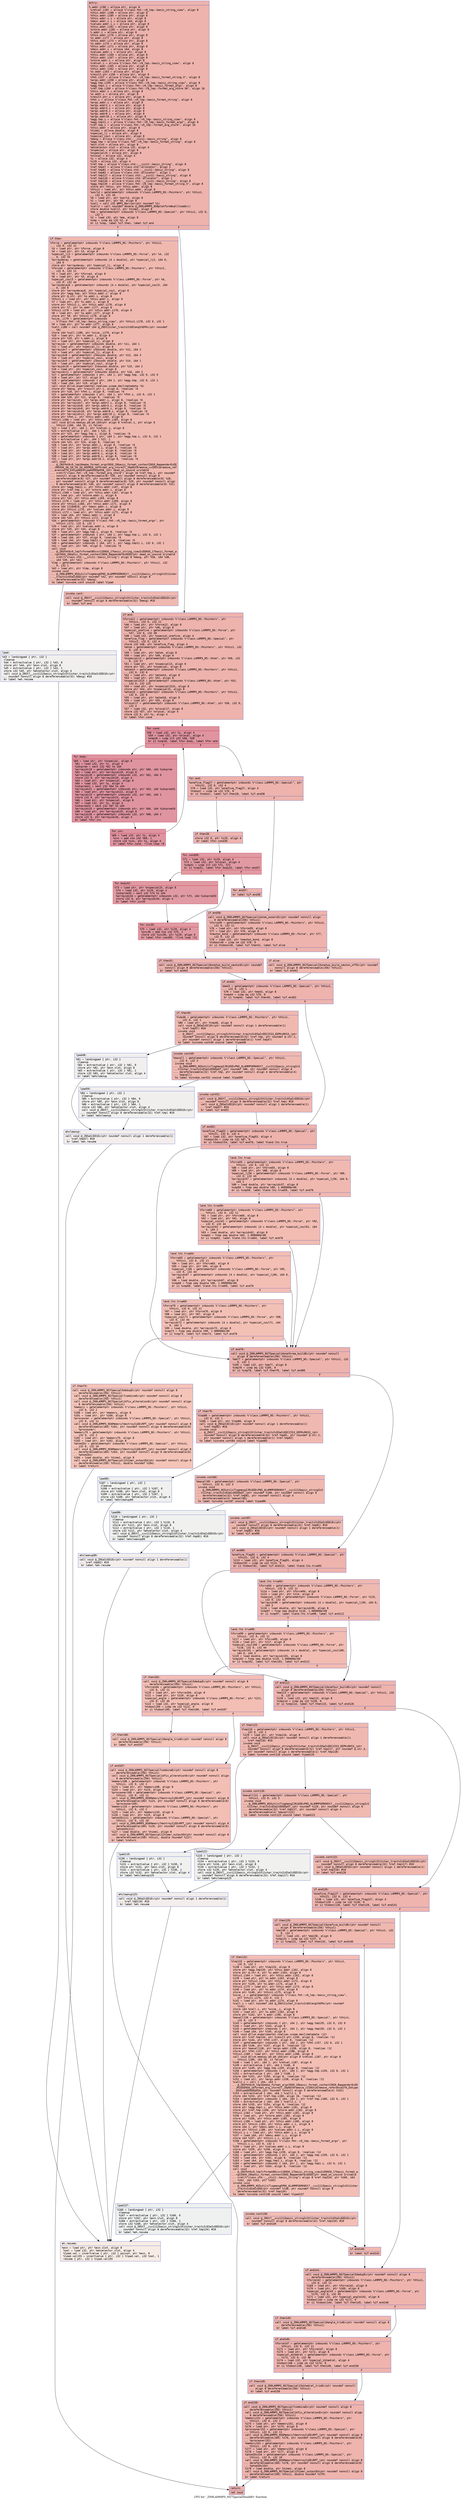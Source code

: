 digraph "CFG for '_ZN9LAMMPS_NS7Special5buildEv' function" {
	label="CFG for '_ZN9LAMMPS_NS7Special5buildEv' function";

	Node0x555def7996d0 [shape=record,color="#3d50c3ff", style=filled, fillcolor="#d6524470" fontname="Courier",label="{entry:\l|  %.addr.i190 = alloca ptr, align 8\l  %retval.i187 = alloca %\"class.fmt::v9_lmp::basic_string_view\", align 8\l  %this.addr.i188 = alloca ptr, align 8\l  %this.addr.i185 = alloca ptr, align 8\l  %this.addr.i.i = alloca ptr, align 8\l  %desc.addr.i.i = alloca i64, align 8\l  %values.addr.i.i = alloca ptr, align 8\l  %this.addr.i181 = alloca ptr, align 8\l  %store.addr.i182 = alloca ptr, align 8\l  %.addr.i = alloca ptr, align 8\l  %this.addr.i176 = alloca ptr, align 8\l  %s.addr.i177 = alloca ptr, align 8\l  %this.addr.i173 = alloca ptr, align 8\l  %s.addr.i174 = alloca ptr, align 8\l  %this.addr.i171 = alloca ptr, align 8\l  %desc.addr.i = alloca i64, align 8\l  %values.addr.i = alloca ptr, align 8\l  %this.addr.i169 = alloca ptr, align 8\l  %this.addr.i167 = alloca ptr, align 8\l  %store.addr.i = alloca ptr, align 8\l  %retval.i = alloca %\"class.fmt::v9_lmp::basic_string_view\", align 8\l  %this.addr.i165 = alloca ptr, align 8\l  %this.addr.i162 = alloca ptr, align 8\l  %s.addr.i163 = alloca ptr, align 8\l  %result.ptr.i156 = alloca ptr, align 8\l  %fmt.i157 = alloca %\"class.fmt::v9_lmp::basic_format_string.3\", align 8\l  %args.addr.i158 = alloca ptr, align 8\l  %agg.tmp.i159 = alloca %\"class.fmt::v9_lmp::basic_string_view\", align 8\l  %agg.tmp1.i = alloca %\"class.fmt::v9_lmp::basic_format_args\", align 8\l  %ref.tmp.i160 = alloca %\"class.fmt::v9_lmp::format_arg_store.36\", align 16\l  %this.addr.i = alloca ptr, align 8\l  %s.addr.i = alloca ptr, align 8\l  %result.ptr.i = alloca ptr, align 8\l  %fmt.i = alloca %\"class.fmt::v9_lmp::basic_format_string\", align 8\l  %args.addr.i = alloca ptr, align 8\l  %args.addr2.i = alloca ptr, align 8\l  %args.addr4.i = alloca ptr, align 8\l  %args.addr6.i = alloca ptr, align 8\l  %args.addr8.i = alloca ptr, align 8\l  %args.addr10.i = alloca ptr, align 8\l  %agg.tmp.i = alloca %\"class.fmt::v9_lmp::basic_string_view\", align 8\l  %agg.tmp11.i = alloca %\"class.fmt::v9_lmp::basic_format_args\", align 8\l  %ref.tmp.i = alloca %\"class.fmt::v9_lmp::format_arg_store\", align 16\l  %this.addr = alloca ptr, align 8\l  %time1 = alloca double, align 8\l  %special_lj = alloca ptr, align 8\l  %special_coul = alloca ptr, align 8\l  %mesg = alloca %\"class.std::__cxx11::basic_string\", align 8\l  %agg.tmp = alloca %\"class.fmt::v9_lmp::basic_format_string\", align 8\l  %exn.slot = alloca ptr, align 8\l  %ehselector.slot = alloca i32, align 4\l  %nspecial = alloca ptr, align 8\l  %nspecial15 = alloca ptr, align 8\l  %nlocal = alloca i32, align 4\l  %i = alloca i32, align 4\l  %i29 = alloca i32, align 4\l  %ref.tmp = alloca %\"class.std::__cxx11::basic_string\", align 8\l  %ref.tmp47 = alloca %\"class.std::allocator\", align 1\l  %ref.tmp81 = alloca %\"class.std::__cxx11::basic_string\", align 8\l  %ref.tmp82 = alloca %\"class.std::allocator\", align 1\l  %ref.tmp117 = alloca %\"class.std::__cxx11::basic_string\", align 8\l  %ref.tmp118 = alloca %\"class.std::allocator\", align 1\l  %ref.tmp134 = alloca %\"class.std::__cxx11::basic_string\", align 8\l  %agg.tmp135 = alloca %\"class.fmt::v9_lmp::basic_format_string.3\", align 8\l  store ptr %this, ptr %this.addr, align 8\l  %this1 = load ptr, ptr %this.addr, align 8\l  %world = getelementptr inbounds %\"class.LAMMPS_NS::Pointers\", ptr %this1,\l... i32 0, i32 16\l  %0 = load ptr, ptr %world, align 8\l  %1 = load ptr, ptr %0, align 8\l  %call = call i32 @MPI_Barrier(ptr noundef %1)\l  %call2 = call noundef double @_ZN9LAMMPS_NS8platform8walltimeEv()\l  store double %call2, ptr %time1, align 8\l  %me = getelementptr inbounds %\"class.LAMMPS_NS::Special\", ptr %this1, i32 0,\l... i32 1\l  %2 = load i32, ptr %me, align 8\l  %cmp = icmp eq i32 %2, 0\l  br i1 %cmp, label %if.then, label %if.end\l|{<s0>T|<s1>F}}"];
	Node0x555def7996d0:s0 -> Node0x555def79e360[tooltip="entry -> if.then\nProbability 37.50%" ];
	Node0x555def7996d0:s1 -> Node0x555def79e3d0[tooltip="entry -> if.end\nProbability 62.50%" ];
	Node0x555def79e360 [shape=record,color="#3d50c3ff", style=filled, fillcolor="#de614d70" fontname="Courier",label="{if.then:\l|  %force = getelementptr inbounds %\"class.LAMMPS_NS::Pointers\", ptr %this1,\l... i32 0, i32 11\l  %3 = load ptr, ptr %force, align 8\l  %4 = load ptr, ptr %3, align 8\l  %special_lj3 = getelementptr inbounds %\"class.LAMMPS_NS::Force\", ptr %4, i32\l... 0, i32 43\l  %arraydecay = getelementptr inbounds [4 x double], ptr %special_lj3, i64 0,\l... i64 0\l  store ptr %arraydecay, ptr %special_lj, align 8\l  %force4 = getelementptr inbounds %\"class.LAMMPS_NS::Pointers\", ptr %this1,\l... i32 0, i32 11\l  %5 = load ptr, ptr %force4, align 8\l  %6 = load ptr, ptr %5, align 8\l  %special_coul5 = getelementptr inbounds %\"class.LAMMPS_NS::Force\", ptr %6,\l... i32 0, i32 44\l  %arraydecay6 = getelementptr inbounds [4 x double], ptr %special_coul5, i64\l... 0, i64 0\l  store ptr %arraydecay6, ptr %special_coul, align 8\l  store ptr %agg.tmp, ptr %this.addr.i, align 8\l  store ptr @.str, ptr %s.addr.i, align 8\l  %this1.i = load ptr, ptr %this.addr.i, align 8\l  %7 = load ptr, ptr %s.addr.i, align 8\l  store ptr %this1.i, ptr %this.addr.i176, align 8\l  store ptr %7, ptr %s.addr.i177, align 8\l  %this1.i178 = load ptr, ptr %this.addr.i176, align 8\l  %8 = load ptr, ptr %s.addr.i177, align 8\l  store ptr %8, ptr %this1.i178, align 8\l  %size_.i179 = getelementptr inbounds\l... %\"class.fmt::v9_lmp::basic_string_view\", ptr %this1.i178, i32 0, i32 1\l  %9 = load ptr, ptr %s.addr.i177, align 8\l  %call.i180 = call noundef i64 @_ZNSt11char_traitsIcE6lengthEPKc(ptr noundef\l... %9)\l  store i64 %call.i180, ptr %size_.i179, align 8\l  %10 = load ptr, ptr %s.addr.i, align 8\l  store ptr %10, ptr %.addr.i, align 8\l  %11 = load ptr, ptr %special_lj, align 8\l  %arrayidx = getelementptr inbounds double, ptr %11, i64 1\l  %12 = load ptr, ptr %special_lj, align 8\l  %arrayidx7 = getelementptr inbounds double, ptr %12, i64 2\l  %13 = load ptr, ptr %special_lj, align 8\l  %arrayidx8 = getelementptr inbounds double, ptr %13, i64 3\l  %14 = load ptr, ptr %special_coul, align 8\l  %arrayidx9 = getelementptr inbounds double, ptr %14, i64 1\l  %15 = load ptr, ptr %special_coul, align 8\l  %arrayidx10 = getelementptr inbounds double, ptr %15, i64 2\l  %16 = load ptr, ptr %special_coul, align 8\l  %arrayidx11 = getelementptr inbounds double, ptr %16, i64 3\l  %17 = getelementptr inbounds \{ ptr, i64 \}, ptr %agg.tmp, i32 0, i32 0\l  %18 = load ptr, ptr %17, align 8\l  %19 = getelementptr inbounds \{ ptr, i64 \}, ptr %agg.tmp, i32 0, i32 1\l  %20 = load i64, ptr %19, align 8\l  call void @llvm.experimental.noalias.scope.decl(metadata !6)\l  store ptr %mesg, ptr %result.ptr.i, align 8, !noalias !6\l  store ptr %18, ptr %fmt.i, align 8, !noalias !6\l  %21 = getelementptr inbounds \{ ptr, i64 \}, ptr %fmt.i, i32 0, i32 1\l  store i64 %20, ptr %21, align 8, !noalias !6\l  store ptr %arrayidx, ptr %args.addr.i, align 8, !noalias !6\l  store ptr %arrayidx7, ptr %args.addr2.i, align 8, !noalias !6\l  store ptr %arrayidx8, ptr %args.addr4.i, align 8, !noalias !6\l  store ptr %arrayidx9, ptr %args.addr6.i, align 8, !noalias !6\l  store ptr %arrayidx10, ptr %args.addr8.i, align 8, !noalias !6\l  store ptr %arrayidx11, ptr %args.addr10.i, align 8, !noalias !6\l  store ptr %fmt.i, ptr %this.addr.i165, align 8\l  %this1.i166 = load ptr, ptr %this.addr.i165, align 8\l  call void @llvm.memcpy.p0.p0.i64(ptr align 8 %retval.i, ptr align 8\l... %this1.i166, i64 16, i1 false)\l  %22 = load \{ ptr, i64 \}, ptr %retval.i, align 8\l  %23 = extractvalue \{ ptr, i64 \} %22, 0\l  store ptr %23, ptr %agg.tmp.i, align 8, !noalias !6\l  %24 = getelementptr inbounds \{ ptr, i64 \}, ptr %agg.tmp.i, i32 0, i32 1\l  %25 = extractvalue \{ ptr, i64 \} %22, 1\l  store i64 %25, ptr %24, align 8, !noalias !6\l  %26 = load ptr, ptr %args.addr.i, align 8, !noalias !6\l  %27 = load ptr, ptr %args.addr2.i, align 8, !noalias !6\l  %28 = load ptr, ptr %args.addr4.i, align 8, !noalias !6\l  %29 = load ptr, ptr %args.addr6.i, align 8, !noalias !6\l  %30 = load ptr, ptr %args.addr8.i, align 8, !noalias !6\l  %31 = load ptr, ptr %args.addr10.i, align 8, !noalias !6\l  call void\l... @_ZN3fmt6v9_lmp16make_format_argsINS0_20basic_format_contextINS0_8appenderEcEE\l...JRKdS6_S6_S6_S6_S6_EEENS0_16format_arg_storeIT_JDpNSt9remove_cvINSt16remove_ref\l...erenceIT0_E4typeEE4typeEEEEDpOSB_(ptr dead_on_unwind writable\l... sret(%\"class.fmt::v9_lmp::format_arg_store\") align 16 %ref.tmp.i, ptr noundef\l... nonnull align 8 dereferenceable(8) %26, ptr noundef nonnull align 8\l... dereferenceable(8) %27, ptr noundef nonnull align 8 dereferenceable(8) %28,\l... ptr noundef nonnull align 8 dereferenceable(8) %29, ptr noundef nonnull align\l... 8 dereferenceable(8) %30, ptr noundef nonnull align 8 dereferenceable(8) %31)\l  store ptr %agg.tmp11.i, ptr %this.addr.i167, align 8\l  store ptr %ref.tmp.i, ptr %store.addr.i, align 8\l  %this1.i168 = load ptr, ptr %this.addr.i167, align 8\l  %32 = load ptr, ptr %store.addr.i, align 8\l  store ptr %32, ptr %this.addr.i169, align 8\l  %this1.i170 = load ptr, ptr %this.addr.i169, align 8\l  store ptr %this1.i168, ptr %this.addr.i171, align 8\l  store i64 11184810, ptr %desc.addr.i, align 8\l  store ptr %this1.i170, ptr %values.addr.i, align 8\l  %this1.i172 = load ptr, ptr %this.addr.i171, align 8\l  %33 = load i64, ptr %desc.addr.i, align 8\l  store i64 %33, ptr %this1.i172, align 8\l  %34 = getelementptr inbounds %\"class.fmt::v9_lmp::basic_format_args\", ptr\l... %this1.i172, i32 0, i32 1\l  %35 = load ptr, ptr %values.addr.i, align 8\l  store ptr %35, ptr %34, align 8\l  %36 = load ptr, ptr %agg.tmp.i, align 8, !noalias !6\l  %37 = getelementptr inbounds \{ ptr, i64 \}, ptr %agg.tmp.i, i32 0, i32 1\l  %38 = load i64, ptr %37, align 8, !noalias !6\l  %39 = load i64, ptr %agg.tmp11.i, align 8, !noalias !6\l  %40 = getelementptr inbounds \{ i64, ptr \}, ptr %agg.tmp11.i, i32 0, i32 1\l  %41 = load ptr, ptr %40, align 8, !noalias !6\l  call void\l... @_ZN3fmt6v9_lmp7vformatB5cxx11ENS0_17basic_string_viewIcEENS0_17basic_format_a\l...rgsINS0_20basic_format_contextINS0_8appenderEcEEEE(ptr dead_on_unwind writable\l... sret(%\"class.std::__cxx11::basic_string\") align 8 %mesg, ptr %36, i64 %38,\l... i64 %39, ptr %41)\l  %lmp = getelementptr inbounds %\"class.LAMMPS_NS::Pointers\", ptr %this1, i32\l... 0, i32 1\l  %42 = load ptr, ptr %lmp, align 8\l  invoke void\l... @_ZN9LAMMPS_NS5utils7logmesgEPNS_6LAMMPSERKNSt7__cxx1112basic_stringIcSt11char\l..._traitsIcESaIcEEE(ptr noundef %42, ptr noundef nonnull align 8\l... dereferenceable(32) %mesg)\l          to label %invoke.cont unwind label %lpad\l}"];
	Node0x555def79e360 -> Node0x555def7a4380[tooltip="if.then -> invoke.cont\nProbability 100.00%" ];
	Node0x555def79e360 -> Node0x555def7a4430[tooltip="if.then -> lpad\nProbability 0.00%" ];
	Node0x555def7a4380 [shape=record,color="#3d50c3ff", style=filled, fillcolor="#de614d70" fontname="Courier",label="{invoke.cont:\l|  call void @_ZNSt7__cxx1112basic_stringIcSt11char_traitsIcESaIcEED1Ev(ptr\l... noundef nonnull align 8 dereferenceable(32) %mesg) #10\l  br label %if.end\l}"];
	Node0x555def7a4380 -> Node0x555def79e3d0[tooltip="invoke.cont -> if.end\nProbability 100.00%" ];
	Node0x555def7a4430 [shape=record,color="#3d50c3ff", style=filled, fillcolor="#e0dbd870" fontname="Courier",label="{lpad:\l|  %43 = landingpad \{ ptr, i32 \}\l          cleanup\l  %44 = extractvalue \{ ptr, i32 \} %43, 0\l  store ptr %44, ptr %exn.slot, align 8\l  %45 = extractvalue \{ ptr, i32 \} %43, 1\l  store i32 %45, ptr %ehselector.slot, align 4\l  call void @_ZNSt7__cxx1112basic_stringIcSt11char_traitsIcESaIcEED1Ev(ptr\l... noundef nonnull align 8 dereferenceable(32) %mesg) #10\l  br label %eh.resume\l}"];
	Node0x555def7a4430 -> Node0x555def79cd40[tooltip="lpad -> eh.resume\nProbability 100.00%" ];
	Node0x555def79e3d0 [shape=record,color="#3d50c3ff", style=filled, fillcolor="#d6524470" fontname="Courier",label="{if.end:\l|  %force12 = getelementptr inbounds %\"class.LAMMPS_NS::Pointers\", ptr\l... %this1, i32 0, i32 11\l  %46 = load ptr, ptr %force12, align 8\l  %47 = load ptr, ptr %46, align 8\l  %special_onefive = getelementptr inbounds %\"class.LAMMPS_NS::Force\", ptr\l... %47, i32 0, i32 48\l  %48 = load i32, ptr %special_onefive, align 4\l  %onefive_flag = getelementptr inbounds %\"class.LAMMPS_NS::Special\", ptr\l... %this1, i32 0, i32 4\l  store i32 %48, ptr %onefive_flag, align 4\l  %atom = getelementptr inbounds %\"class.LAMMPS_NS::Pointers\", ptr %this1, i32\l... 0, i32 6\l  %49 = load ptr, ptr %atom, align 8\l  %50 = load ptr, ptr %49, align 8\l  %nspecial13 = getelementptr inbounds %\"class.LAMMPS_NS::Atom\", ptr %50, i32\l... 0, i32 57\l  %51 = load ptr, ptr %nspecial13, align 8\l  store ptr %51, ptr %nspecial, align 8\l  %atom14 = getelementptr inbounds %\"class.LAMMPS_NS::Pointers\", ptr %this1,\l... i32 0, i32 6\l  %52 = load ptr, ptr %atom14, align 8\l  %53 = load ptr, ptr %52, align 8\l  %nspecial1515 = getelementptr inbounds %\"class.LAMMPS_NS::Atom\", ptr %53,\l... i32 0, i32 123\l  %54 = load ptr, ptr %nspecial1515, align 8\l  store ptr %54, ptr %nspecial15, align 8\l  %atom16 = getelementptr inbounds %\"class.LAMMPS_NS::Pointers\", ptr %this1,\l... i32 0, i32 6\l  %55 = load ptr, ptr %atom16, align 8\l  %56 = load ptr, ptr %55, align 8\l  %nlocal17 = getelementptr inbounds %\"class.LAMMPS_NS::Atom\", ptr %56, i32 0,\l... i32 4\l  %57 = load i32, ptr %nlocal17, align 8\l  store i32 %57, ptr %nlocal, align 4\l  store i32 0, ptr %i, align 4\l  br label %for.cond\l}"];
	Node0x555def79e3d0 -> Node0x555def7a6da0[tooltip="if.end -> for.cond\nProbability 100.00%" ];
	Node0x555def7a6da0 [shape=record,color="#b70d28ff", style=filled, fillcolor="#b70d2870" fontname="Courier",label="{for.cond:\l|  %58 = load i32, ptr %i, align 4\l  %59 = load i32, ptr %nlocal, align 4\l  %cmp18 = icmp slt i32 %58, %59\l  br i1 %cmp18, label %for.body, label %for.end\l|{<s0>T|<s1>F}}"];
	Node0x555def7a6da0:s0 -> Node0x555def7a7040[tooltip="for.cond -> for.body\nProbability 96.88%" ];
	Node0x555def7a6da0:s1 -> Node0x555def7a70c0[tooltip="for.cond -> for.end\nProbability 3.12%" ];
	Node0x555def7a7040 [shape=record,color="#b70d28ff", style=filled, fillcolor="#b70d2870" fontname="Courier",label="{for.body:\l|  %60 = load ptr, ptr %nspecial, align 8\l  %61 = load i32, ptr %i, align 4\l  %idxprom = sext i32 %61 to i64\l  %arrayidx19 = getelementptr inbounds ptr, ptr %60, i64 %idxprom\l  %62 = load ptr, ptr %arrayidx19, align 8\l  %arrayidx20 = getelementptr inbounds i32, ptr %62, i64 0\l  store i32 0, ptr %arrayidx20, align 4\l  %63 = load ptr, ptr %nspecial, align 8\l  %64 = load i32, ptr %i, align 4\l  %idxprom21 = sext i32 %64 to i64\l  %arrayidx22 = getelementptr inbounds ptr, ptr %63, i64 %idxprom21\l  %65 = load ptr, ptr %arrayidx22, align 8\l  %arrayidx23 = getelementptr inbounds i32, ptr %65, i64 1\l  store i32 0, ptr %arrayidx23, align 4\l  %66 = load ptr, ptr %nspecial, align 8\l  %67 = load i32, ptr %i, align 4\l  %idxprom24 = sext i32 %67 to i64\l  %arrayidx25 = getelementptr inbounds ptr, ptr %66, i64 %idxprom24\l  %68 = load ptr, ptr %arrayidx25, align 8\l  %arrayidx26 = getelementptr inbounds i32, ptr %68, i64 2\l  store i32 0, ptr %arrayidx26, align 4\l  br label %for.inc\l}"];
	Node0x555def7a7040 -> Node0x555def7a7f50[tooltip="for.body -> for.inc\nProbability 100.00%" ];
	Node0x555def7a7f50 [shape=record,color="#b70d28ff", style=filled, fillcolor="#b70d2870" fontname="Courier",label="{for.inc:\l|  %69 = load i32, ptr %i, align 4\l  %inc = add nsw i32 %69, 1\l  store i32 %inc, ptr %i, align 4\l  br label %for.cond, !llvm.loop !9\l}"];
	Node0x555def7a7f50 -> Node0x555def7a6da0[tooltip="for.inc -> for.cond\nProbability 100.00%" ];
	Node0x555def7a70c0 [shape=record,color="#3d50c3ff", style=filled, fillcolor="#d6524470" fontname="Courier",label="{for.end:\l|  %onefive_flag27 = getelementptr inbounds %\"class.LAMMPS_NS::Special\", ptr\l... %this1, i32 0, i32 4\l  %70 = load i32, ptr %onefive_flag27, align 4\l  %tobool = icmp ne i32 %70, 0\l  br i1 %tobool, label %if.then28, label %if.end38\l|{<s0>T|<s1>F}}"];
	Node0x555def7a70c0:s0 -> Node0x555def7a85e0[tooltip="for.end -> if.then28\nProbability 62.50%" ];
	Node0x555def7a70c0:s1 -> Node0x555def7a8660[tooltip="for.end -> if.end38\nProbability 37.50%" ];
	Node0x555def7a85e0 [shape=record,color="#3d50c3ff", style=filled, fillcolor="#d8564670" fontname="Courier",label="{if.then28:\l|  store i32 0, ptr %i29, align 4\l  br label %for.cond30\l}"];
	Node0x555def7a85e0 -> Node0x555def7a8830[tooltip="if.then28 -> for.cond30\nProbability 100.00%" ];
	Node0x555def7a8830 [shape=record,color="#b70d28ff", style=filled, fillcolor="#bb1b2c70" fontname="Courier",label="{for.cond30:\l|  %71 = load i32, ptr %i29, align 4\l  %72 = load i32, ptr %nlocal, align 4\l  %cmp31 = icmp slt i32 %71, %72\l  br i1 %cmp31, label %for.body32, label %for.end37\l|{<s0>T|<s1>F}}"];
	Node0x555def7a8830:s0 -> Node0x555def7a8ad0[tooltip="for.cond30 -> for.body32\nProbability 96.88%" ];
	Node0x555def7a8830:s1 -> Node0x555def7a8b50[tooltip="for.cond30 -> for.end37\nProbability 3.12%" ];
	Node0x555def7a8ad0 [shape=record,color="#b70d28ff", style=filled, fillcolor="#bb1b2c70" fontname="Courier",label="{for.body32:\l|  %73 = load ptr, ptr %nspecial15, align 8\l  %74 = load i32, ptr %i29, align 4\l  %idxprom33 = sext i32 %74 to i64\l  %arrayidx34 = getelementptr inbounds i32, ptr %73, i64 %idxprom33\l  store i32 0, ptr %arrayidx34, align 4\l  br label %for.inc35\l}"];
	Node0x555def7a8ad0 -> Node0x555def7a8ff0[tooltip="for.body32 -> for.inc35\nProbability 100.00%" ];
	Node0x555def7a8ff0 [shape=record,color="#b70d28ff", style=filled, fillcolor="#bb1b2c70" fontname="Courier",label="{for.inc35:\l|  %75 = load i32, ptr %i29, align 4\l  %inc36 = add nsw i32 %75, 1\l  store i32 %inc36, ptr %i29, align 4\l  br label %for.cond30, !llvm.loop !11\l}"];
	Node0x555def7a8ff0 -> Node0x555def7a8830[tooltip="for.inc35 -> for.cond30\nProbability 100.00%" ];
	Node0x555def7a8b50 [shape=record,color="#3d50c3ff", style=filled, fillcolor="#d8564670" fontname="Courier",label="{for.end37:\l|  br label %if.end38\l}"];
	Node0x555def7a8b50 -> Node0x555def7a8660[tooltip="for.end37 -> if.end38\nProbability 100.00%" ];
	Node0x555def7a8660 [shape=record,color="#3d50c3ff", style=filled, fillcolor="#d6524470" fontname="Courier",label="{if.end38:\l|  call void @_ZN9LAMMPS_NS7Special11atom_ownersEv(ptr noundef nonnull align\l... 8 dereferenceable(256) %this1)\l  %force39 = getelementptr inbounds %\"class.LAMMPS_NS::Pointers\", ptr %this1,\l... i32 0, i32 11\l  %76 = load ptr, ptr %force39, align 8\l  %77 = load ptr, ptr %76, align 8\l  %newton_bond = getelementptr inbounds %\"class.LAMMPS_NS::Force\", ptr %77,\l... i32 0, i32 23\l  %78 = load i32, ptr %newton_bond, align 8\l  %tobool40 = icmp ne i32 %78, 0\l  br i1 %tobool40, label %if.then41, label %if.else\l|{<s0>T|<s1>F}}"];
	Node0x555def7a8660:s0 -> Node0x555def7a9a90[tooltip="if.end38 -> if.then41\nProbability 62.50%" ];
	Node0x555def7a8660:s1 -> Node0x555def7a9b10[tooltip="if.end38 -> if.else\nProbability 37.50%" ];
	Node0x555def7a9a90 [shape=record,color="#3d50c3ff", style=filled, fillcolor="#d8564670" fontname="Courier",label="{if.then41:\l|  call void @_ZN9LAMMPS_NS7Special19onetwo_build_newtonEv(ptr noundef\l... nonnull align 8 dereferenceable(256) %this1)\l  br label %if.end42\l}"];
	Node0x555def7a9a90 -> Node0x555def7a9e40[tooltip="if.then41 -> if.end42\nProbability 100.00%" ];
	Node0x555def7a9b10 [shape=record,color="#3d50c3ff", style=filled, fillcolor="#de614d70" fontname="Courier",label="{if.else:\l|  call void @_ZN9LAMMPS_NS7Special23onetwo_build_newton_offEv(ptr noundef\l... nonnull align 8 dereferenceable(256) %this1)\l  br label %if.end42\l}"];
	Node0x555def7a9b10 -> Node0x555def7a9e40[tooltip="if.else -> if.end42\nProbability 100.00%" ];
	Node0x555def7a9e40 [shape=record,color="#3d50c3ff", style=filled, fillcolor="#d6524470" fontname="Courier",label="{if.end42:\l|  %me43 = getelementptr inbounds %\"class.LAMMPS_NS::Special\", ptr %this1,\l... i32 0, i32 1\l  %79 = load i32, ptr %me43, align 8\l  %cmp44 = icmp eq i32 %79, 0\l  br i1 %cmp44, label %if.then45, label %if.end52\l|{<s0>T|<s1>F}}"];
	Node0x555def7a9e40:s0 -> Node0x555def7aa3a0[tooltip="if.end42 -> if.then45\nProbability 37.50%" ];
	Node0x555def7a9e40:s1 -> Node0x555def7aa420[tooltip="if.end42 -> if.end52\nProbability 62.50%" ];
	Node0x555def7aa3a0 [shape=record,color="#3d50c3ff", style=filled, fillcolor="#de614d70" fontname="Courier",label="{if.then45:\l|  %lmp46 = getelementptr inbounds %\"class.LAMMPS_NS::Pointers\", ptr %this1,\l... i32 0, i32 1\l  %80 = load ptr, ptr %lmp46, align 8\l  call void @_ZNSaIcEC1Ev(ptr noundef nonnull align 1 dereferenceable(1)\l... %ref.tmp47) #10\l  invoke void\l... @_ZNSt7__cxx1112basic_stringIcSt11char_traitsIcESaIcEEC2IS3_EEPKcRKS3_(ptr\l... noundef nonnull align 8 dereferenceable(32) %ref.tmp, ptr noundef @.str.1,\l... ptr noundef nonnull align 1 dereferenceable(1) %ref.tmp47)\l          to label %invoke.cont49 unwind label %lpad48\l}"];
	Node0x555def7aa3a0 -> Node0x555def7aa970[tooltip="if.then45 -> invoke.cont49\nProbability 100.00%" ];
	Node0x555def7aa3a0 -> Node0x555def7aaa50[tooltip="if.then45 -> lpad48\nProbability 0.00%" ];
	Node0x555def7aa970 [shape=record,color="#3d50c3ff", style=filled, fillcolor="#de614d70" fontname="Courier",label="{invoke.cont49:\l|  %maxall = getelementptr inbounds %\"class.LAMMPS_NS::Special\", ptr %this1,\l... i32 0, i32 3\l  invoke void\l... @_ZN9LAMMPS_NS5utils7logmesgIJRiEEEvPNS_6LAMMPSERKNSt7__cxx1112basic_stringIcS\l...t11char_traitsIcESaIcEEEDpOT_(ptr noundef %80, ptr noundef nonnull align 8\l... dereferenceable(32) %ref.tmp, ptr noundef nonnull align 4 dereferenceable(4)\l... %maxall)\l          to label %invoke.cont51 unwind label %lpad50\l}"];
	Node0x555def7aa970 -> Node0x555def7aa920[tooltip="invoke.cont49 -> invoke.cont51\nProbability 100.00%" ];
	Node0x555def7aa970 -> Node0x555def7aafb0[tooltip="invoke.cont49 -> lpad50\nProbability 0.00%" ];
	Node0x555def7aa920 [shape=record,color="#3d50c3ff", style=filled, fillcolor="#de614d70" fontname="Courier",label="{invoke.cont51:\l|  call void @_ZNSt7__cxx1112basic_stringIcSt11char_traitsIcESaIcEED1Ev(ptr\l... noundef nonnull align 8 dereferenceable(32) %ref.tmp) #10\l  call void @_ZNSaIcED1Ev(ptr noundef nonnull align 1 dereferenceable(1)\l... %ref.tmp47) #10\l  br label %if.end52\l}"];
	Node0x555def7aa920 -> Node0x555def7aa420[tooltip="invoke.cont51 -> if.end52\nProbability 100.00%" ];
	Node0x555def7aaa50 [shape=record,color="#3d50c3ff", style=filled, fillcolor="#e0dbd870" fontname="Courier",label="{lpad48:\l|  %81 = landingpad \{ ptr, i32 \}\l          cleanup\l  %82 = extractvalue \{ ptr, i32 \} %81, 0\l  store ptr %82, ptr %exn.slot, align 8\l  %83 = extractvalue \{ ptr, i32 \} %81, 1\l  store i32 %83, ptr %ehselector.slot, align 4\l  br label %ehcleanup\l}"];
	Node0x555def7aaa50 -> Node0x555def7ab870[tooltip="lpad48 -> ehcleanup\nProbability 100.00%" ];
	Node0x555def7aafb0 [shape=record,color="#3d50c3ff", style=filled, fillcolor="#e0dbd870" fontname="Courier",label="{lpad50:\l|  %84 = landingpad \{ ptr, i32 \}\l          cleanup\l  %85 = extractvalue \{ ptr, i32 \} %84, 0\l  store ptr %85, ptr %exn.slot, align 8\l  %86 = extractvalue \{ ptr, i32 \} %84, 1\l  store i32 %86, ptr %ehselector.slot, align 4\l  call void @_ZNSt7__cxx1112basic_stringIcSt11char_traitsIcESaIcEED1Ev(ptr\l... noundef nonnull align 8 dereferenceable(32) %ref.tmp) #10\l  br label %ehcleanup\l}"];
	Node0x555def7aafb0 -> Node0x555def7ab870[tooltip="lpad50 -> ehcleanup\nProbability 100.00%" ];
	Node0x555def7ab870 [shape=record,color="#3d50c3ff", style=filled, fillcolor="#e3d9d370" fontname="Courier",label="{ehcleanup:\l|  call void @_ZNSaIcED1Ev(ptr noundef nonnull align 1 dereferenceable(1)\l... %ref.tmp47) #10\l  br label %eh.resume\l}"];
	Node0x555def7ab870 -> Node0x555def79cd40[tooltip="ehcleanup -> eh.resume\nProbability 100.00%" ];
	Node0x555def7aa420 [shape=record,color="#3d50c3ff", style=filled, fillcolor="#d6524470" fontname="Courier",label="{if.end52:\l|  %onefive_flag53 = getelementptr inbounds %\"class.LAMMPS_NS::Special\", ptr\l... %this1, i32 0, i32 4\l  %87 = load i32, ptr %onefive_flag53, align 4\l  %tobool54 = icmp ne i32 %87, 0\l  br i1 %tobool54, label %if.end76, label %land.lhs.true\l|{<s0>T|<s1>F}}"];
	Node0x555def7aa420:s0 -> Node0x555def7ac160[tooltip="if.end52 -> if.end76\nProbability 62.50%" ];
	Node0x555def7aa420:s1 -> Node0x555def7ac1e0[tooltip="if.end52 -> land.lhs.true\nProbability 37.50%" ];
	Node0x555def7ac1e0 [shape=record,color="#3d50c3ff", style=filled, fillcolor="#de614d70" fontname="Courier",label="{land.lhs.true:\l|  %force55 = getelementptr inbounds %\"class.LAMMPS_NS::Pointers\", ptr\l... %this1, i32 0, i32 11\l  %88 = load ptr, ptr %force55, align 8\l  %89 = load ptr, ptr %88, align 8\l  %special_lj56 = getelementptr inbounds %\"class.LAMMPS_NS::Force\", ptr %89,\l... i32 0, i32 43\l  %arrayidx57 = getelementptr inbounds [4 x double], ptr %special_lj56, i64 0,\l... i64 2\l  %90 = load double, ptr %arrayidx57, align 8\l  %cmp58 = fcmp oeq double %90, 1.000000e+00\l  br i1 %cmp58, label %land.lhs.true59, label %if.end76\l|{<s0>T|<s1>F}}"];
	Node0x555def7ac1e0:s0 -> Node0x555def7ad1f0[tooltip="land.lhs.true -> land.lhs.true59\nProbability 62.50%" ];
	Node0x555def7ac1e0:s1 -> Node0x555def7ac160[tooltip="land.lhs.true -> if.end76\nProbability 37.50%" ];
	Node0x555def7ad1f0 [shape=record,color="#3d50c3ff", style=filled, fillcolor="#e1675170" fontname="Courier",label="{land.lhs.true59:\l|  %force60 = getelementptr inbounds %\"class.LAMMPS_NS::Pointers\", ptr\l... %this1, i32 0, i32 11\l  %91 = load ptr, ptr %force60, align 8\l  %92 = load ptr, ptr %91, align 8\l  %special_coul61 = getelementptr inbounds %\"class.LAMMPS_NS::Force\", ptr %92,\l... i32 0, i32 44\l  %arrayidx62 = getelementptr inbounds [4 x double], ptr %special_coul61, i64\l... 0, i64 2\l  %93 = load double, ptr %arrayidx62, align 8\l  %cmp63 = fcmp oeq double %93, 1.000000e+00\l  br i1 %cmp63, label %land.lhs.true64, label %if.end76\l|{<s0>T|<s1>F}}"];
	Node0x555def7ad1f0:s0 -> Node0x555def7ad810[tooltip="land.lhs.true59 -> land.lhs.true64\nProbability 62.50%" ];
	Node0x555def7ad1f0:s1 -> Node0x555def7ac160[tooltip="land.lhs.true59 -> if.end76\nProbability 37.50%" ];
	Node0x555def7ad810 [shape=record,color="#3d50c3ff", style=filled, fillcolor="#e36c5570" fontname="Courier",label="{land.lhs.true64:\l|  %force65 = getelementptr inbounds %\"class.LAMMPS_NS::Pointers\", ptr\l... %this1, i32 0, i32 11\l  %94 = load ptr, ptr %force65, align 8\l  %95 = load ptr, ptr %94, align 8\l  %special_lj66 = getelementptr inbounds %\"class.LAMMPS_NS::Force\", ptr %95,\l... i32 0, i32 43\l  %arrayidx67 = getelementptr inbounds [4 x double], ptr %special_lj66, i64 0,\l... i64 3\l  %96 = load double, ptr %arrayidx67, align 8\l  %cmp68 = fcmp oeq double %96, 1.000000e+00\l  br i1 %cmp68, label %land.lhs.true69, label %if.end76\l|{<s0>T|<s1>F}}"];
	Node0x555def7ad810:s0 -> Node0x555def7a5870[tooltip="land.lhs.true64 -> land.lhs.true69\nProbability 62.50%" ];
	Node0x555def7ad810:s1 -> Node0x555def7ac160[tooltip="land.lhs.true64 -> if.end76\nProbability 37.50%" ];
	Node0x555def7a5870 [shape=record,color="#3d50c3ff", style=filled, fillcolor="#e5705870" fontname="Courier",label="{land.lhs.true69:\l|  %force70 = getelementptr inbounds %\"class.LAMMPS_NS::Pointers\", ptr\l... %this1, i32 0, i32 11\l  %97 = load ptr, ptr %force70, align 8\l  %98 = load ptr, ptr %97, align 8\l  %special_coul71 = getelementptr inbounds %\"class.LAMMPS_NS::Force\", ptr %98,\l... i32 0, i32 44\l  %arrayidx72 = getelementptr inbounds [4 x double], ptr %special_coul71, i64\l... 0, i64 3\l  %99 = load double, ptr %arrayidx72, align 8\l  %cmp73 = fcmp oeq double %99, 1.000000e+00\l  br i1 %cmp73, label %if.then74, label %if.end76\l|{<s0>T|<s1>F}}"];
	Node0x555def7a5870:s0 -> Node0x555def7aec70[tooltip="land.lhs.true69 -> if.then74\nProbability 62.50%" ];
	Node0x555def7a5870:s1 -> Node0x555def7ac160[tooltip="land.lhs.true69 -> if.end76\nProbability 37.50%" ];
	Node0x555def7aec70 [shape=record,color="#3d50c3ff", style=filled, fillcolor="#e97a5f70" fontname="Courier",label="{if.then74:\l|  call void @_ZN9LAMMPS_NS7Special5dedupEv(ptr noundef nonnull align 8\l... dereferenceable(256) %this1)\l  call void @_ZN9LAMMPS_NS7Special7combineEv(ptr noundef nonnull align 8\l... dereferenceable(256) %this1)\l  call void @_ZN9LAMMPS_NS7Special14fix_alterationEv(ptr noundef nonnull align\l... 8 dereferenceable(256) %this1)\l  %memory = getelementptr inbounds %\"class.LAMMPS_NS::Pointers\", ptr %this1,\l... i32 0, i32 2\l  %100 = load ptr, ptr %memory, align 8\l  %101 = load ptr, ptr %100, align 8\l  %procowner = getelementptr inbounds %\"class.LAMMPS_NS::Special\", ptr %this1,\l... i32 0, i32 11\l  call void @_ZN9LAMMPS_NS6Memory7destroyIiEEvRPT_(ptr noundef nonnull align 8\l... dereferenceable(184) %101, ptr noundef nonnull align 8 dereferenceable(8)\l... %procowner)\l  %memory75 = getelementptr inbounds %\"class.LAMMPS_NS::Pointers\", ptr %this1,\l... i32 0, i32 2\l  %102 = load ptr, ptr %memory75, align 8\l  %103 = load ptr, ptr %102, align 8\l  %atomIDs = getelementptr inbounds %\"class.LAMMPS_NS::Special\", ptr %this1,\l... i32 0, i32 10\l  call void @_ZN9LAMMPS_NS6Memory7destroyIiEEvRPT_(ptr noundef nonnull align 8\l... dereferenceable(184) %103, ptr noundef nonnull align 8 dereferenceable(8)\l... %atomIDs)\l  %104 = load double, ptr %time1, align 8\l  call void @_ZN9LAMMPS_NS7Special12timer_outputEd(ptr noundef nonnull align 8\l... dereferenceable(256) %this1, double noundef %104)\l  br label %return\l}"];
	Node0x555def7aec70 -> Node0x555def7aff00[tooltip="if.then74 -> return\nProbability 100.00%" ];
	Node0x555def7ac160 [shape=record,color="#3d50c3ff", style=filled, fillcolor="#d6524470" fontname="Courier",label="{if.end76:\l|  call void @_ZN9LAMMPS_NS7Special14onethree_buildEv(ptr noundef nonnull\l... align 8 dereferenceable(256) %this1)\l  %me77 = getelementptr inbounds %\"class.LAMMPS_NS::Special\", ptr %this1, i32\l... 0, i32 1\l  %105 = load i32, ptr %me77, align 8\l  %cmp78 = icmp eq i32 %105, 0\l  br i1 %cmp78, label %if.then79, label %if.end90\l|{<s0>T|<s1>F}}"];
	Node0x555def7ac160:s0 -> Node0x555def7b03b0[tooltip="if.end76 -> if.then79\nProbability 37.50%" ];
	Node0x555def7ac160:s1 -> Node0x555def7b0460[tooltip="if.end76 -> if.end90\nProbability 62.50%" ];
	Node0x555def7b03b0 [shape=record,color="#3d50c3ff", style=filled, fillcolor="#de614d70" fontname="Courier",label="{if.then79:\l|  %lmp80 = getelementptr inbounds %\"class.LAMMPS_NS::Pointers\", ptr %this1,\l... i32 0, i32 1\l  %106 = load ptr, ptr %lmp80, align 8\l  call void @_ZNSaIcEC1Ev(ptr noundef nonnull align 1 dereferenceable(1)\l... %ref.tmp82) #10\l  invoke void\l... @_ZNSt7__cxx1112basic_stringIcSt11char_traitsIcESaIcEEC2IS3_EEPKcRKS3_(ptr\l... noundef nonnull align 8 dereferenceable(32) %ref.tmp81, ptr noundef @.str.2,\l... ptr noundef nonnull align 1 dereferenceable(1) %ref.tmp82)\l          to label %invoke.cont84 unwind label %lpad83\l}"];
	Node0x555def7b03b0 -> Node0x555def7b08d0[tooltip="if.then79 -> invoke.cont84\nProbability 100.00%" ];
	Node0x555def7b03b0 -> Node0x555def7b0950[tooltip="if.then79 -> lpad83\nProbability 0.00%" ];
	Node0x555def7b08d0 [shape=record,color="#3d50c3ff", style=filled, fillcolor="#de614d70" fontname="Courier",label="{invoke.cont84:\l|  %maxall85 = getelementptr inbounds %\"class.LAMMPS_NS::Special\", ptr\l... %this1, i32 0, i32 3\l  invoke void\l... @_ZN9LAMMPS_NS5utils7logmesgIJRiEEEvPNS_6LAMMPSERKNSt7__cxx1112basic_stringIcS\l...t11char_traitsIcESaIcEEEDpOT_(ptr noundef %106, ptr noundef nonnull align 8\l... dereferenceable(32) %ref.tmp81, ptr noundef nonnull align 4\l... dereferenceable(4) %maxall85)\l          to label %invoke.cont87 unwind label %lpad86\l}"];
	Node0x555def7b08d0 -> Node0x555def7b0880[tooltip="invoke.cont84 -> invoke.cont87\nProbability 100.00%" ];
	Node0x555def7b08d0 -> Node0x555def7b0d50[tooltip="invoke.cont84 -> lpad86\nProbability 0.00%" ];
	Node0x555def7b0880 [shape=record,color="#3d50c3ff", style=filled, fillcolor="#de614d70" fontname="Courier",label="{invoke.cont87:\l|  call void @_ZNSt7__cxx1112basic_stringIcSt11char_traitsIcESaIcEED1Ev(ptr\l... noundef nonnull align 8 dereferenceable(32) %ref.tmp81) #10\l  call void @_ZNSaIcED1Ev(ptr noundef nonnull align 1 dereferenceable(1)\l... %ref.tmp82) #10\l  br label %if.end90\l}"];
	Node0x555def7b0880 -> Node0x555def7b0460[tooltip="invoke.cont87 -> if.end90\nProbability 100.00%" ];
	Node0x555def7b0950 [shape=record,color="#3d50c3ff", style=filled, fillcolor="#dedcdb70" fontname="Courier",label="{lpad83:\l|  %107 = landingpad \{ ptr, i32 \}\l          cleanup\l  %108 = extractvalue \{ ptr, i32 \} %107, 0\l  store ptr %108, ptr %exn.slot, align 8\l  %109 = extractvalue \{ ptr, i32 \} %107, 1\l  store i32 %109, ptr %ehselector.slot, align 4\l  br label %ehcleanup89\l}"];
	Node0x555def7b0950 -> Node0x555def7b1510[tooltip="lpad83 -> ehcleanup89\nProbability 100.00%" ];
	Node0x555def7b0d50 [shape=record,color="#3d50c3ff", style=filled, fillcolor="#dedcdb70" fontname="Courier",label="{lpad86:\l|  %110 = landingpad \{ ptr, i32 \}\l          cleanup\l  %111 = extractvalue \{ ptr, i32 \} %110, 0\l  store ptr %111, ptr %exn.slot, align 8\l  %112 = extractvalue \{ ptr, i32 \} %110, 1\l  store i32 %112, ptr %ehselector.slot, align 4\l  call void @_ZNSt7__cxx1112basic_stringIcSt11char_traitsIcESaIcEED1Ev(ptr\l... noundef nonnull align 8 dereferenceable(32) %ref.tmp81) #10\l  br label %ehcleanup89\l}"];
	Node0x555def7b0d50 -> Node0x555def7b1510[tooltip="lpad86 -> ehcleanup89\nProbability 100.00%" ];
	Node0x555def7b1510 [shape=record,color="#3d50c3ff", style=filled, fillcolor="#e3d9d370" fontname="Courier",label="{ehcleanup89:\l|  call void @_ZNSaIcED1Ev(ptr noundef nonnull align 1 dereferenceable(1)\l... %ref.tmp82) #10\l  br label %eh.resume\l}"];
	Node0x555def7b1510 -> Node0x555def79cd40[tooltip="ehcleanup89 -> eh.resume\nProbability 100.00%" ];
	Node0x555def7b0460 [shape=record,color="#3d50c3ff", style=filled, fillcolor="#d6524470" fontname="Courier",label="{if.end90:\l|  %onefive_flag91 = getelementptr inbounds %\"class.LAMMPS_NS::Special\", ptr\l... %this1, i32 0, i32 4\l  %113 = load i32, ptr %onefive_flag91, align 4\l  %tobool92 = icmp ne i32 %113, 0\l  br i1 %tobool92, label %if.end112, label %land.lhs.true93\l|{<s0>T|<s1>F}}"];
	Node0x555def7b0460:s0 -> Node0x555def7a4480[tooltip="if.end90 -> if.end112\nProbability 62.50%" ];
	Node0x555def7b0460:s1 -> Node0x555def7a4500[tooltip="if.end90 -> land.lhs.true93\nProbability 37.50%" ];
	Node0x555def7a4500 [shape=record,color="#3d50c3ff", style=filled, fillcolor="#de614d70" fontname="Courier",label="{land.lhs.true93:\l|  %force94 = getelementptr inbounds %\"class.LAMMPS_NS::Pointers\", ptr\l... %this1, i32 0, i32 11\l  %114 = load ptr, ptr %force94, align 8\l  %115 = load ptr, ptr %114, align 8\l  %special_lj95 = getelementptr inbounds %\"class.LAMMPS_NS::Force\", ptr %115,\l... i32 0, i32 43\l  %arrayidx96 = getelementptr inbounds [4 x double], ptr %special_lj95, i64 0,\l... i64 3\l  %116 = load double, ptr %arrayidx96, align 8\l  %cmp97 = fcmp oeq double %116, 1.000000e+00\l  br i1 %cmp97, label %land.lhs.true98, label %if.end112\l|{<s0>T|<s1>F}}"];
	Node0x555def7a4500:s0 -> Node0x555def7a4a80[tooltip="land.lhs.true93 -> land.lhs.true98\nProbability 62.50%" ];
	Node0x555def7a4500:s1 -> Node0x555def7a4480[tooltip="land.lhs.true93 -> if.end112\nProbability 37.50%" ];
	Node0x555def7a4a80 [shape=record,color="#3d50c3ff", style=filled, fillcolor="#e1675170" fontname="Courier",label="{land.lhs.true98:\l|  %force99 = getelementptr inbounds %\"class.LAMMPS_NS::Pointers\", ptr\l... %this1, i32 0, i32 11\l  %117 = load ptr, ptr %force99, align 8\l  %118 = load ptr, ptr %117, align 8\l  %special_coul100 = getelementptr inbounds %\"class.LAMMPS_NS::Force\", ptr\l... %118, i32 0, i32 44\l  %arrayidx101 = getelementptr inbounds [4 x double], ptr %special_coul100,\l... i64 0, i64 3\l  %119 = load double, ptr %arrayidx101, align 8\l  %cmp102 = fcmp oeq double %119, 1.000000e+00\l  br i1 %cmp102, label %if.then103, label %if.end112\l|{<s0>T|<s1>F}}"];
	Node0x555def7a4a80:s0 -> Node0x555def7b3540[tooltip="land.lhs.true98 -> if.then103\nProbability 62.50%" ];
	Node0x555def7a4a80:s1 -> Node0x555def7a4480[tooltip="land.lhs.true98 -> if.end112\nProbability 37.50%" ];
	Node0x555def7b3540 [shape=record,color="#3d50c3ff", style=filled, fillcolor="#e36c5570" fontname="Courier",label="{if.then103:\l|  call void @_ZN9LAMMPS_NS7Special5dedupEv(ptr noundef nonnull align 8\l... dereferenceable(256) %this1)\l  %force104 = getelementptr inbounds %\"class.LAMMPS_NS::Pointers\", ptr %this1,\l... i32 0, i32 11\l  %120 = load ptr, ptr %force104, align 8\l  %121 = load ptr, ptr %120, align 8\l  %special_angle = getelementptr inbounds %\"class.LAMMPS_NS::Force\", ptr %121,\l... i32 0, i32 45\l  %122 = load i32, ptr %special_angle, align 8\l  %tobool105 = icmp ne i32 %122, 0\l  br i1 %tobool105, label %if.then106, label %if.end107\l|{<s0>T|<s1>F}}"];
	Node0x555def7b3540:s0 -> Node0x555def7b3bd0[tooltip="if.then103 -> if.then106\nProbability 62.50%" ];
	Node0x555def7b3540:s1 -> Node0x555def7b3c50[tooltip="if.then103 -> if.end107\nProbability 37.50%" ];
	Node0x555def7b3bd0 [shape=record,color="#3d50c3ff", style=filled, fillcolor="#e8765c70" fontname="Courier",label="{if.then106:\l|  call void @_ZN9LAMMPS_NS7Special10angle_trimEv(ptr noundef nonnull align 8\l... dereferenceable(256) %this1)\l  br label %if.end107\l}"];
	Node0x555def7b3bd0 -> Node0x555def7b3c50[tooltip="if.then106 -> if.end107\nProbability 100.00%" ];
	Node0x555def7b3c50 [shape=record,color="#3d50c3ff", style=filled, fillcolor="#e36c5570" fontname="Courier",label="{if.end107:\l|  call void @_ZN9LAMMPS_NS7Special7combineEv(ptr noundef nonnull align 8\l... dereferenceable(256) %this1)\l  call void @_ZN9LAMMPS_NS7Special14fix_alterationEv(ptr noundef nonnull align\l... 8 dereferenceable(256) %this1)\l  %memory108 = getelementptr inbounds %\"class.LAMMPS_NS::Pointers\", ptr\l... %this1, i32 0, i32 2\l  %123 = load ptr, ptr %memory108, align 8\l  %124 = load ptr, ptr %123, align 8\l  %procowner109 = getelementptr inbounds %\"class.LAMMPS_NS::Special\", ptr\l... %this1, i32 0, i32 11\l  call void @_ZN9LAMMPS_NS6Memory7destroyIiEEvRPT_(ptr noundef nonnull align 8\l... dereferenceable(184) %124, ptr noundef nonnull align 8 dereferenceable(8)\l... %procowner109)\l  %memory110 = getelementptr inbounds %\"class.LAMMPS_NS::Pointers\", ptr\l... %this1, i32 0, i32 2\l  %125 = load ptr, ptr %memory110, align 8\l  %126 = load ptr, ptr %125, align 8\l  %atomIDs111 = getelementptr inbounds %\"class.LAMMPS_NS::Special\", ptr\l... %this1, i32 0, i32 10\l  call void @_ZN9LAMMPS_NS6Memory7destroyIiEEvRPT_(ptr noundef nonnull align 8\l... dereferenceable(184) %126, ptr noundef nonnull align 8 dereferenceable(8)\l... %atomIDs111)\l  %127 = load double, ptr %time1, align 8\l  call void @_ZN9LAMMPS_NS7Special12timer_outputEd(ptr noundef nonnull align 8\l... dereferenceable(256) %this1, double noundef %127)\l  br label %return\l}"];
	Node0x555def7b3c50 -> Node0x555def7aff00[tooltip="if.end107 -> return\nProbability 100.00%" ];
	Node0x555def7a4480 [shape=record,color="#3d50c3ff", style=filled, fillcolor="#d8564670" fontname="Courier",label="{if.end112:\l|  call void @_ZN9LAMMPS_NS7Special13onefour_buildEv(ptr noundef nonnull\l... align 8 dereferenceable(256) %this1)\l  %me113 = getelementptr inbounds %\"class.LAMMPS_NS::Special\", ptr %this1, i32\l... 0, i32 1\l  %128 = load i32, ptr %me113, align 8\l  %cmp114 = icmp eq i32 %128, 0\l  br i1 %cmp114, label %if.then115, label %if.end126\l|{<s0>T|<s1>F}}"];
	Node0x555def7a4480:s0 -> Node0x555def7b4fb0[tooltip="if.end112 -> if.then115\nProbability 37.50%" ];
	Node0x555def7a4480:s1 -> Node0x555def7b5000[tooltip="if.end112 -> if.end126\nProbability 62.50%" ];
	Node0x555def7b4fb0 [shape=record,color="#3d50c3ff", style=filled, fillcolor="#de614d70" fontname="Courier",label="{if.then115:\l|  %lmp116 = getelementptr inbounds %\"class.LAMMPS_NS::Pointers\", ptr %this1,\l... i32 0, i32 1\l  %129 = load ptr, ptr %lmp116, align 8\l  call void @_ZNSaIcEC1Ev(ptr noundef nonnull align 1 dereferenceable(1)\l... %ref.tmp118) #10\l  invoke void\l... @_ZNSt7__cxx1112basic_stringIcSt11char_traitsIcESaIcEEC2IS3_EEPKcRKS3_(ptr\l... noundef nonnull align 8 dereferenceable(32) %ref.tmp117, ptr noundef @.str.3,\l... ptr noundef nonnull align 1 dereferenceable(1) %ref.tmp118)\l          to label %invoke.cont120 unwind label %lpad119\l}"];
	Node0x555def7b4fb0 -> Node0x555def79ade0[tooltip="if.then115 -> invoke.cont120\nProbability 100.00%" ];
	Node0x555def7b4fb0 -> Node0x555def79ae60[tooltip="if.then115 -> lpad119\nProbability 0.00%" ];
	Node0x555def79ade0 [shape=record,color="#3d50c3ff", style=filled, fillcolor="#de614d70" fontname="Courier",label="{invoke.cont120:\l|  %maxall121 = getelementptr inbounds %\"class.LAMMPS_NS::Special\", ptr\l... %this1, i32 0, i32 3\l  invoke void\l... @_ZN9LAMMPS_NS5utils7logmesgIJRiEEEvPNS_6LAMMPSERKNSt7__cxx1112basic_stringIcS\l...t11char_traitsIcESaIcEEEDpOT_(ptr noundef %129, ptr noundef nonnull align 8\l... dereferenceable(32) %ref.tmp117, ptr noundef nonnull align 4\l... dereferenceable(4) %maxall121)\l          to label %invoke.cont123 unwind label %lpad122\l}"];
	Node0x555def79ade0 -> Node0x555def79ad90[tooltip="invoke.cont120 -> invoke.cont123\nProbability 100.00%" ];
	Node0x555def79ade0 -> Node0x555def79b260[tooltip="invoke.cont120 -> lpad122\nProbability 0.00%" ];
	Node0x555def79ad90 [shape=record,color="#3d50c3ff", style=filled, fillcolor="#de614d70" fontname="Courier",label="{invoke.cont123:\l|  call void @_ZNSt7__cxx1112basic_stringIcSt11char_traitsIcESaIcEED1Ev(ptr\l... noundef nonnull align 8 dereferenceable(32) %ref.tmp117) #10\l  call void @_ZNSaIcED1Ev(ptr noundef nonnull align 1 dereferenceable(1)\l... %ref.tmp118) #10\l  br label %if.end126\l}"];
	Node0x555def79ad90 -> Node0x555def7b5000[tooltip="invoke.cont123 -> if.end126\nProbability 100.00%" ];
	Node0x555def79ae60 [shape=record,color="#3d50c3ff", style=filled, fillcolor="#dedcdb70" fontname="Courier",label="{lpad119:\l|  %130 = landingpad \{ ptr, i32 \}\l          cleanup\l  %131 = extractvalue \{ ptr, i32 \} %130, 0\l  store ptr %131, ptr %exn.slot, align 8\l  %132 = extractvalue \{ ptr, i32 \} %130, 1\l  store i32 %132, ptr %ehselector.slot, align 4\l  br label %ehcleanup125\l}"];
	Node0x555def79ae60 -> Node0x555def79ba20[tooltip="lpad119 -> ehcleanup125\nProbability 100.00%" ];
	Node0x555def79b260 [shape=record,color="#3d50c3ff", style=filled, fillcolor="#dedcdb70" fontname="Courier",label="{lpad122:\l|  %133 = landingpad \{ ptr, i32 \}\l          cleanup\l  %134 = extractvalue \{ ptr, i32 \} %133, 0\l  store ptr %134, ptr %exn.slot, align 8\l  %135 = extractvalue \{ ptr, i32 \} %133, 1\l  store i32 %135, ptr %ehselector.slot, align 4\l  call void @_ZNSt7__cxx1112basic_stringIcSt11char_traitsIcESaIcEED1Ev(ptr\l... noundef nonnull align 8 dereferenceable(32) %ref.tmp117) #10\l  br label %ehcleanup125\l}"];
	Node0x555def79b260 -> Node0x555def79ba20[tooltip="lpad122 -> ehcleanup125\nProbability 100.00%" ];
	Node0x555def79ba20 [shape=record,color="#3d50c3ff", style=filled, fillcolor="#e3d9d370" fontname="Courier",label="{ehcleanup125:\l|  call void @_ZNSaIcED1Ev(ptr noundef nonnull align 1 dereferenceable(1)\l... %ref.tmp118) #10\l  br label %eh.resume\l}"];
	Node0x555def79ba20 -> Node0x555def79cd40[tooltip="ehcleanup125 -> eh.resume\nProbability 100.00%" ];
	Node0x555def7b5000 [shape=record,color="#3d50c3ff", style=filled, fillcolor="#d8564670" fontname="Courier",label="{if.end126:\l|  %onefive_flag127 = getelementptr inbounds %\"class.LAMMPS_NS::Special\", ptr\l... %this1, i32 0, i32 4\l  %136 = load i32, ptr %onefive_flag127, align 4\l  %tobool128 = icmp ne i32 %136, 0\l  br i1 %tobool128, label %if.then129, label %if.end141\l|{<s0>T|<s1>F}}"];
	Node0x555def7b5000:s0 -> Node0x555def79c230[tooltip="if.end126 -> if.then129\nProbability 62.50%" ];
	Node0x555def7b5000:s1 -> Node0x555def79c2b0[tooltip="if.end126 -> if.end141\nProbability 37.50%" ];
	Node0x555def79c230 [shape=record,color="#3d50c3ff", style=filled, fillcolor="#dc5d4a70" fontname="Courier",label="{if.then129:\l|  call void @_ZN9LAMMPS_NS7Special13onefive_buildEv(ptr noundef nonnull\l... align 8 dereferenceable(256) %this1)\l  %me130 = getelementptr inbounds %\"class.LAMMPS_NS::Special\", ptr %this1, i32\l... 0, i32 1\l  %137 = load i32, ptr %me130, align 8\l  %cmp131 = icmp eq i32 %137, 0\l  br i1 %cmp131, label %if.then132, label %if.end140\l|{<s0>T|<s1>F}}"];
	Node0x555def79c230:s0 -> Node0x555def79c720[tooltip="if.then129 -> if.then132\nProbability 37.50%" ];
	Node0x555def79c230:s1 -> Node0x555def79c7d0[tooltip="if.then129 -> if.end140\nProbability 62.50%" ];
	Node0x555def79c720 [shape=record,color="#3d50c3ff", style=filled, fillcolor="#e36c5570" fontname="Courier",label="{if.then132:\l|  %lmp133 = getelementptr inbounds %\"class.LAMMPS_NS::Pointers\", ptr %this1,\l... i32 0, i32 1\l  %138 = load ptr, ptr %lmp133, align 8\l  store ptr %agg.tmp135, ptr %this.addr.i162, align 8\l  store ptr @.str.4, ptr %s.addr.i163, align 8\l  %this1.i164 = load ptr, ptr %this.addr.i162, align 8\l  %139 = load ptr, ptr %s.addr.i163, align 8\l  store ptr %this1.i164, ptr %this.addr.i173, align 8\l  store ptr %139, ptr %s.addr.i174, align 8\l  %this1.i175 = load ptr, ptr %this.addr.i173, align 8\l  %140 = load ptr, ptr %s.addr.i174, align 8\l  store ptr %140, ptr %this1.i175, align 8\l  %size_.i = getelementptr inbounds %\"class.fmt::v9_lmp::basic_string_view\",\l... ptr %this1.i175, i32 0, i32 1\l  %141 = load ptr, ptr %s.addr.i174, align 8\l  %call.i = call noundef i64 @_ZNSt11char_traitsIcE6lengthEPKc(ptr noundef\l... %141)\l  store i64 %call.i, ptr %size_.i, align 8\l  %142 = load ptr, ptr %s.addr.i163, align 8\l  store ptr %142, ptr %.addr.i190, align 8\l  %maxall136 = getelementptr inbounds %\"class.LAMMPS_NS::Special\", ptr %this1,\l... i32 0, i32 3\l  %143 = getelementptr inbounds \{ ptr, i64 \}, ptr %agg.tmp135, i32 0, i32 0\l  %144 = load ptr, ptr %143, align 8\l  %145 = getelementptr inbounds \{ ptr, i64 \}, ptr %agg.tmp135, i32 0, i32 1\l  %146 = load i64, ptr %145, align 8\l  call void @llvm.experimental.noalias.scope.decl(metadata !12)\l  store ptr %ref.tmp134, ptr %result.ptr.i156, align 8, !noalias !12\l  store ptr %144, ptr %fmt.i157, align 8, !noalias !12\l  %147 = getelementptr inbounds \{ ptr, i64 \}, ptr %fmt.i157, i32 0, i32 1\l  store i64 %146, ptr %147, align 8, !noalias !12\l  store ptr %maxall136, ptr %args.addr.i158, align 8, !noalias !12\l  store ptr %fmt.i157, ptr %this.addr.i188, align 8\l  %this1.i189 = load ptr, ptr %this.addr.i188, align 8\l  call void @llvm.memcpy.p0.p0.i64(ptr align 8 %retval.i187, ptr align 8\l... %this1.i189, i64 16, i1 false)\l  %148 = load \{ ptr, i64 \}, ptr %retval.i187, align 8\l  %149 = extractvalue \{ ptr, i64 \} %148, 0\l  store ptr %149, ptr %agg.tmp.i159, align 8, !noalias !12\l  %150 = getelementptr inbounds \{ ptr, i64 \}, ptr %agg.tmp.i159, i32 0, i32 1\l  %151 = extractvalue \{ ptr, i64 \} %148, 1\l  store i64 %151, ptr %150, align 8, !noalias !12\l  %152 = load ptr, ptr %args.addr.i158, align 8, !noalias !12\l  %call2.i = call \{ i64, i64 \}\l... @_ZN3fmt6v9_lmp16make_format_argsINS0_20basic_format_contextINS0_8appenderEcEE\l...JRiEEENS0_16format_arg_storeIT_JDpNSt9remove_cvINSt16remove_referenceIT0_E4type\l...EE4typeEEEEDpOSA_(ptr noundef nonnull align 4 dereferenceable(4) %152)\l  %153 = extractvalue \{ i64, i64 \} %call2.i, 0\l  store i64 %153, ptr %ref.tmp.i160, align 16, !noalias !12\l  %154 = getelementptr inbounds \{ i64, i64 \}, ptr %ref.tmp.i160, i32 0, i32 1\l  %155 = extractvalue \{ i64, i64 \} %call2.i, 1\l  store i64 %155, ptr %154, align 8, !noalias !12\l  store ptr %agg.tmp1.i, ptr %this.addr.i181, align 8\l  store ptr %ref.tmp.i160, ptr %store.addr.i182, align 8\l  %this1.i183 = load ptr, ptr %this.addr.i181, align 8\l  %156 = load ptr, ptr %store.addr.i182, align 8\l  store ptr %156, ptr %this.addr.i185, align 8\l  %this1.i186 = load ptr, ptr %this.addr.i185, align 8\l  store ptr %this1.i183, ptr %this.addr.i.i, align 8\l  store i64 1, ptr %desc.addr.i.i, align 8\l  store ptr %this1.i186, ptr %values.addr.i.i, align 8\l  %this1.i.i = load ptr, ptr %this.addr.i.i, align 8\l  %157 = load i64, ptr %desc.addr.i.i, align 8\l  store i64 %157, ptr %this1.i.i, align 8\l  %158 = getelementptr inbounds %\"class.fmt::v9_lmp::basic_format_args\", ptr\l... %this1.i.i, i32 0, i32 1\l  %159 = load ptr, ptr %values.addr.i.i, align 8\l  store ptr %159, ptr %158, align 8\l  %160 = load ptr, ptr %agg.tmp.i159, align 8, !noalias !12\l  %161 = getelementptr inbounds \{ ptr, i64 \}, ptr %agg.tmp.i159, i32 0, i32 1\l  %162 = load i64, ptr %161, align 8, !noalias !12\l  %163 = load i64, ptr %agg.tmp1.i, align 8, !noalias !12\l  %164 = getelementptr inbounds \{ i64, ptr \}, ptr %agg.tmp1.i, i32 0, i32 1\l  %165 = load ptr, ptr %164, align 8, !noalias !12\l  call void\l... @_ZN3fmt6v9_lmp7vformatB5cxx11ENS0_17basic_string_viewIcEENS0_17basic_format_a\l...rgsINS0_20basic_format_contextINS0_8appenderEcEEEE(ptr dead_on_unwind writable\l... sret(%\"class.std::__cxx11::basic_string\") align 8 %ref.tmp134, ptr %160, i64\l... %162, i64 %163, ptr %165)\l  invoke void\l... @_ZN9LAMMPS_NS5utils7logmesgEPNS_6LAMMPSERKNSt7__cxx1112basic_stringIcSt11char\l..._traitsIcESaIcEEE(ptr noundef %138, ptr noundef nonnull align 8\l... dereferenceable(32) %ref.tmp134)\l          to label %invoke.cont138 unwind label %lpad137\l}"];
	Node0x555def79c720 -> Node0x555def7bd670[tooltip="if.then132 -> invoke.cont138\nProbability 100.00%" ];
	Node0x555def79c720 -> Node0x555def7bd720[tooltip="if.then132 -> lpad137\nProbability 0.00%" ];
	Node0x555def7bd670 [shape=record,color="#3d50c3ff", style=filled, fillcolor="#e36c5570" fontname="Courier",label="{invoke.cont138:\l|  call void @_ZNSt7__cxx1112basic_stringIcSt11char_traitsIcESaIcEED1Ev(ptr\l... noundef nonnull align 8 dereferenceable(32) %ref.tmp134) #10\l  br label %if.end140\l}"];
	Node0x555def7bd670 -> Node0x555def79c7d0[tooltip="invoke.cont138 -> if.end140\nProbability 100.00%" ];
	Node0x555def7bd720 [shape=record,color="#3d50c3ff", style=filled, fillcolor="#dbdcde70" fontname="Courier",label="{lpad137:\l|  %166 = landingpad \{ ptr, i32 \}\l          cleanup\l  %167 = extractvalue \{ ptr, i32 \} %166, 0\l  store ptr %167, ptr %exn.slot, align 8\l  %168 = extractvalue \{ ptr, i32 \} %166, 1\l  store i32 %168, ptr %ehselector.slot, align 4\l  call void @_ZNSt7__cxx1112basic_stringIcSt11char_traitsIcESaIcEED1Ev(ptr\l... noundef nonnull align 8 dereferenceable(32) %ref.tmp134) #10\l  br label %eh.resume\l}"];
	Node0x555def7bd720 -> Node0x555def79cd40[tooltip="lpad137 -> eh.resume\nProbability 100.00%" ];
	Node0x555def79c7d0 [shape=record,color="#3d50c3ff", style=filled, fillcolor="#dc5d4a70" fontname="Courier",label="{if.end140:\l|  br label %if.end141\l}"];
	Node0x555def79c7d0 -> Node0x555def79c2b0[tooltip="if.end140 -> if.end141\nProbability 100.00%" ];
	Node0x555def79c2b0 [shape=record,color="#3d50c3ff", style=filled, fillcolor="#d8564670" fontname="Courier",label="{if.end141:\l|  call void @_ZN9LAMMPS_NS7Special5dedupEv(ptr noundef nonnull align 8\l... dereferenceable(256) %this1)\l  %force142 = getelementptr inbounds %\"class.LAMMPS_NS::Pointers\", ptr %this1,\l... i32 0, i32 11\l  %169 = load ptr, ptr %force142, align 8\l  %170 = load ptr, ptr %169, align 8\l  %special_angle143 = getelementptr inbounds %\"class.LAMMPS_NS::Force\", ptr\l... %170, i32 0, i32 45\l  %171 = load i32, ptr %special_angle143, align 8\l  %tobool144 = icmp ne i32 %171, 0\l  br i1 %tobool144, label %if.then145, label %if.end146\l|{<s0>T|<s1>F}}"];
	Node0x555def79c2b0:s0 -> Node0x555def7be2f0[tooltip="if.end141 -> if.then145\nProbability 62.50%" ];
	Node0x555def79c2b0:s1 -> Node0x555def7be340[tooltip="if.end141 -> if.end146\nProbability 37.50%" ];
	Node0x555def7be2f0 [shape=record,color="#3d50c3ff", style=filled, fillcolor="#dc5d4a70" fontname="Courier",label="{if.then145:\l|  call void @_ZN9LAMMPS_NS7Special10angle_trimEv(ptr noundef nonnull align 8\l... dereferenceable(256) %this1)\l  br label %if.end146\l}"];
	Node0x555def7be2f0 -> Node0x555def7be340[tooltip="if.then145 -> if.end146\nProbability 100.00%" ];
	Node0x555def7be340 [shape=record,color="#3d50c3ff", style=filled, fillcolor="#d8564670" fontname="Courier",label="{if.end146:\l|  %force147 = getelementptr inbounds %\"class.LAMMPS_NS::Pointers\", ptr\l... %this1, i32 0, i32 11\l  %172 = load ptr, ptr %force147, align 8\l  %173 = load ptr, ptr %172, align 8\l  %special_dihedral = getelementptr inbounds %\"class.LAMMPS_NS::Force\", ptr\l... %173, i32 0, i32 46\l  %174 = load i32, ptr %special_dihedral, align 4\l  %tobool148 = icmp ne i32 %174, 0\l  br i1 %tobool148, label %if.then149, label %if.end150\l|{<s0>T|<s1>F}}"];
	Node0x555def7be340:s0 -> Node0x555def7bea50[tooltip="if.end146 -> if.then149\nProbability 62.50%" ];
	Node0x555def7be340:s1 -> Node0x555def7beaa0[tooltip="if.end146 -> if.end150\nProbability 37.50%" ];
	Node0x555def7bea50 [shape=record,color="#3d50c3ff", style=filled, fillcolor="#dc5d4a70" fontname="Courier",label="{if.then149:\l|  call void @_ZN9LAMMPS_NS7Special13dihedral_trimEv(ptr noundef nonnull\l... align 8 dereferenceable(256) %this1)\l  br label %if.end150\l}"];
	Node0x555def7bea50 -> Node0x555def7beaa0[tooltip="if.then149 -> if.end150\nProbability 100.00%" ];
	Node0x555def7beaa0 [shape=record,color="#3d50c3ff", style=filled, fillcolor="#d8564670" fontname="Courier",label="{if.end150:\l|  call void @_ZN9LAMMPS_NS7Special7combineEv(ptr noundef nonnull align 8\l... dereferenceable(256) %this1)\l  call void @_ZN9LAMMPS_NS7Special14fix_alterationEv(ptr noundef nonnull align\l... 8 dereferenceable(256) %this1)\l  %memory151 = getelementptr inbounds %\"class.LAMMPS_NS::Pointers\", ptr\l... %this1, i32 0, i32 2\l  %175 = load ptr, ptr %memory151, align 8\l  %176 = load ptr, ptr %175, align 8\l  %procowner152 = getelementptr inbounds %\"class.LAMMPS_NS::Special\", ptr\l... %this1, i32 0, i32 11\l  call void @_ZN9LAMMPS_NS6Memory7destroyIiEEvRPT_(ptr noundef nonnull align 8\l... dereferenceable(184) %176, ptr noundef nonnull align 8 dereferenceable(8)\l... %procowner152)\l  %memory153 = getelementptr inbounds %\"class.LAMMPS_NS::Pointers\", ptr\l... %this1, i32 0, i32 2\l  %177 = load ptr, ptr %memory153, align 8\l  %178 = load ptr, ptr %177, align 8\l  %atomIDs154 = getelementptr inbounds %\"class.LAMMPS_NS::Special\", ptr\l... %this1, i32 0, i32 10\l  call void @_ZN9LAMMPS_NS6Memory7destroyIiEEvRPT_(ptr noundef nonnull align 8\l... dereferenceable(184) %178, ptr noundef nonnull align 8 dereferenceable(8)\l... %atomIDs154)\l  %179 = load double, ptr %time1, align 8\l  call void @_ZN9LAMMPS_NS7Special12timer_outputEd(ptr noundef nonnull align 8\l... dereferenceable(256) %this1, double noundef %179)\l  br label %return\l}"];
	Node0x555def7beaa0 -> Node0x555def7aff00[tooltip="if.end150 -> return\nProbability 100.00%" ];
	Node0x555def7aff00 [shape=record,color="#3d50c3ff", style=filled, fillcolor="#d6524470" fontname="Courier",label="{return:\l|  ret void\l}"];
	Node0x555def79cd40 [shape=record,color="#3d50c3ff", style=filled, fillcolor="#ecd3c570" fontname="Courier",label="{eh.resume:\l|  %exn = load ptr, ptr %exn.slot, align 8\l  %sel = load i32, ptr %ehselector.slot, align 4\l  %lpad.val = insertvalue \{ ptr, i32 \} poison, ptr %exn, 0\l  %lpad.val155 = insertvalue \{ ptr, i32 \} %lpad.val, i32 %sel, 1\l  resume \{ ptr, i32 \} %lpad.val155\l}"];
}
